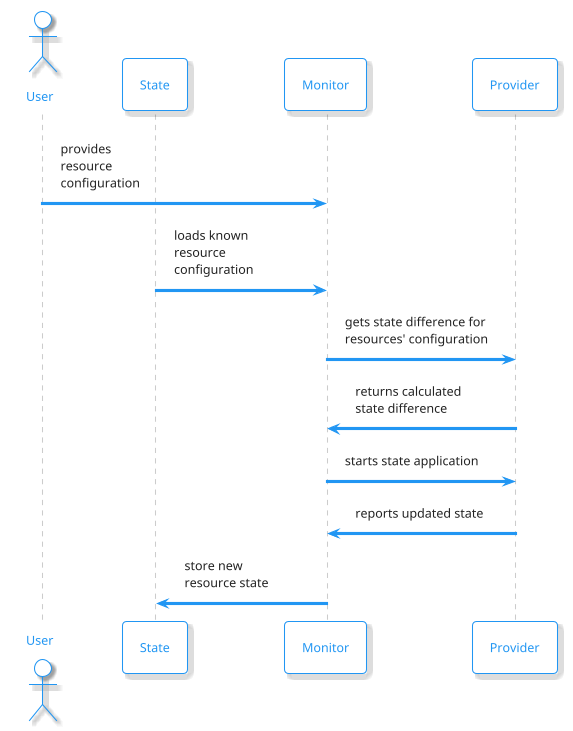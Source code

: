 @startuml state_workflow
!theme materia-outline
skinparam Backgroundcolor transparent
' skinparam shadowing false


actor User as user #White
participant State as state
participant Monitor as monitor
participant "Provider" as provider


user -> monitor : provides\nresource\nconfiguration
state -> monitor: loads known\nresource\nconfiguration 

monitor -> provider : gets state difference for\nresources' configuration
monitor <- provider : returns calculated\nstate difference
monitor -> provider : starts state application
monitor <- provider : reports updated state

state <- monitor : store new\nresource state

@enduml